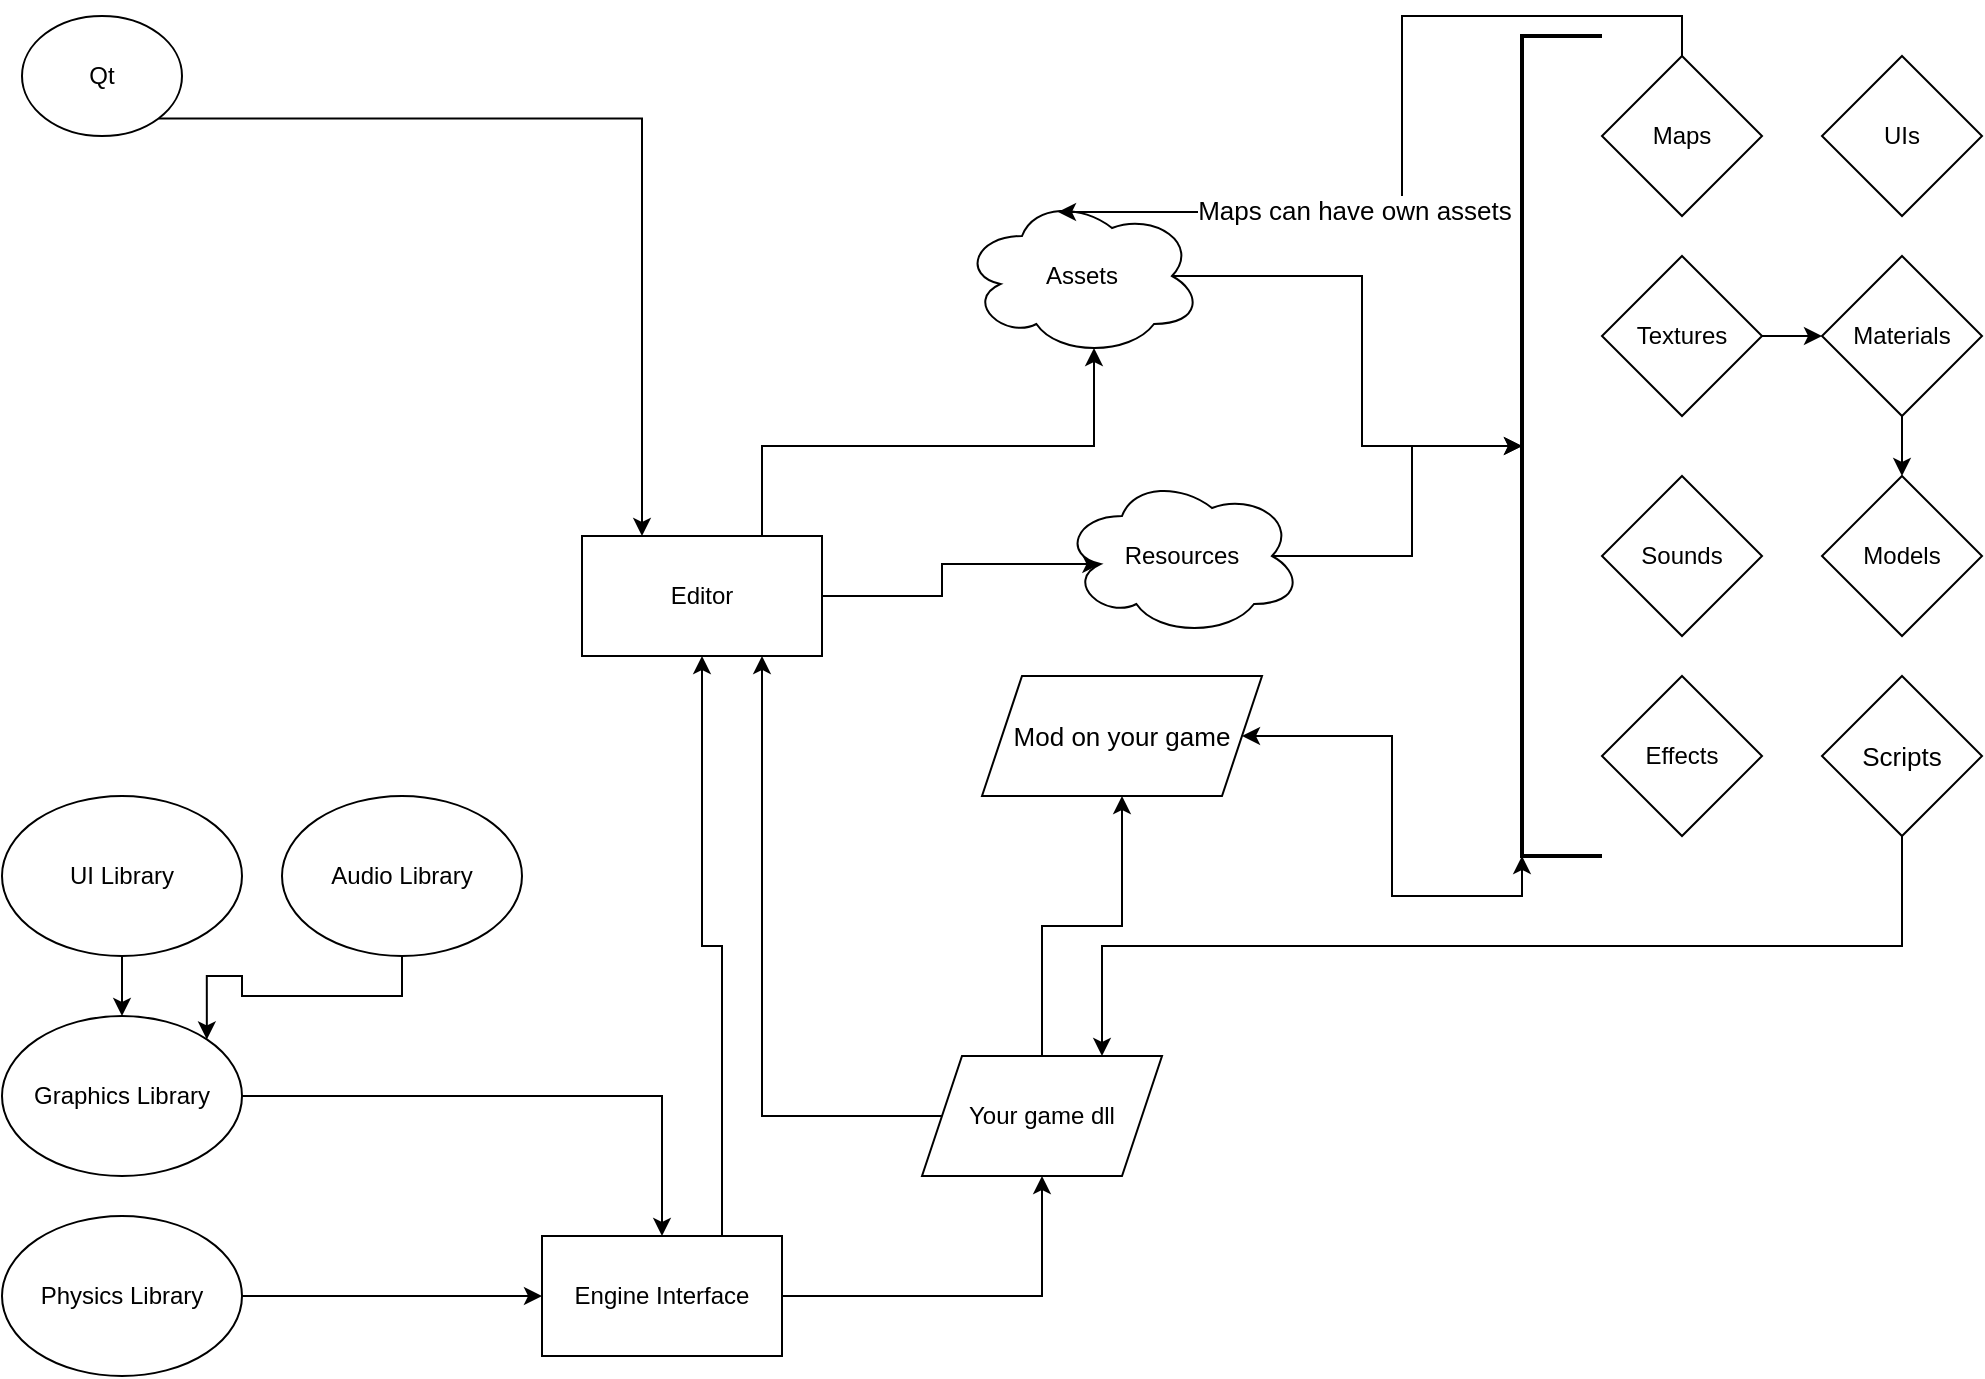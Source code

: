 <mxfile version="13.6.2" type="device" pages="4"><diagram id="UekR-pwDLucvv14HbkZ0" name="File Structure"><mxGraphModel dx="1422" dy="822" grid="1" gridSize="10" guides="1" tooltips="1" connect="1" arrows="1" fold="1" page="1" pageScale="1" pageWidth="1169" pageHeight="827" math="0" shadow="0"><root><mxCell id="0"/><mxCell id="1" parent="0"/><mxCell id="HTsGTVNheiszXjgULh4u-10" style="edgeStyle=orthogonalEdgeStyle;rounded=0;orthogonalLoop=1;jettySize=auto;html=1;exitX=1;exitY=1;exitDx=0;exitDy=0;entryX=0.25;entryY=0;entryDx=0;entryDy=0;" parent="1" source="HTsGTVNheiszXjgULh4u-8" target="HTsGTVNheiszXjgULh4u-9" edge="1"><mxGeometry relative="1" as="geometry"/></mxCell><mxCell id="HTsGTVNheiszXjgULh4u-8" value="Qt" style="ellipse;whiteSpace=wrap;html=1;" parent="1" vertex="1"><mxGeometry x="90" y="60" width="80" height="60" as="geometry"/></mxCell><mxCell id="HTsGTVNheiszXjgULh4u-24" style="edgeStyle=orthogonalEdgeStyle;rounded=0;orthogonalLoop=1;jettySize=auto;html=1;exitX=1;exitY=0.5;exitDx=0;exitDy=0;entryX=0.16;entryY=0.55;entryDx=0;entryDy=0;entryPerimeter=0;" parent="1" source="HTsGTVNheiszXjgULh4u-9" target="HTsGTVNheiszXjgULh4u-23" edge="1"><mxGeometry relative="1" as="geometry"/></mxCell><mxCell id="HTsGTVNheiszXjgULh4u-25" style="edgeStyle=orthogonalEdgeStyle;rounded=0;orthogonalLoop=1;jettySize=auto;html=1;exitX=0.75;exitY=0;exitDx=0;exitDy=0;entryX=0.55;entryY=0.95;entryDx=0;entryDy=0;entryPerimeter=0;" parent="1" source="HTsGTVNheiszXjgULh4u-9" target="HTsGTVNheiszXjgULh4u-22" edge="1"><mxGeometry relative="1" as="geometry"/></mxCell><mxCell id="HTsGTVNheiszXjgULh4u-9" value="Editor" style="rounded=0;whiteSpace=wrap;html=1;" parent="1" vertex="1"><mxGeometry x="370" y="320" width="120" height="60" as="geometry"/></mxCell><mxCell id="HTsGTVNheiszXjgULh4u-15" style="edgeStyle=orthogonalEdgeStyle;rounded=0;orthogonalLoop=1;jettySize=auto;html=1;exitX=1;exitY=0.5;exitDx=0;exitDy=0;entryX=0.5;entryY=0;entryDx=0;entryDy=0;" parent="1" source="HTsGTVNheiszXjgULh4u-11" target="HTsGTVNheiszXjgULh4u-14" edge="1"><mxGeometry relative="1" as="geometry"/></mxCell><mxCell id="HTsGTVNheiszXjgULh4u-11" value="Graphics Library" style="ellipse;whiteSpace=wrap;html=1;" parent="1" vertex="1"><mxGeometry x="80" y="560" width="120" height="80" as="geometry"/></mxCell><mxCell id="hG_2D73MecklKVFurH5T-3" style="edgeStyle=orthogonalEdgeStyle;rounded=0;orthogonalLoop=1;jettySize=auto;html=1;exitX=0.5;exitY=1;exitDx=0;exitDy=0;entryX=1;entryY=0;entryDx=0;entryDy=0;" edge="1" parent="1" source="HTsGTVNheiszXjgULh4u-13" target="HTsGTVNheiszXjgULh4u-11"><mxGeometry relative="1" as="geometry"/></mxCell><mxCell id="HTsGTVNheiszXjgULh4u-13" value="Audio Library" style="ellipse;whiteSpace=wrap;html=1;" parent="1" vertex="1"><mxGeometry x="220" y="450" width="120" height="80" as="geometry"/></mxCell><mxCell id="HTsGTVNheiszXjgULh4u-19" style="edgeStyle=orthogonalEdgeStyle;rounded=0;orthogonalLoop=1;jettySize=auto;html=1;exitX=1;exitY=0.5;exitDx=0;exitDy=0;entryX=0.5;entryY=1;entryDx=0;entryDy=0;" parent="1" source="HTsGTVNheiszXjgULh4u-14" target="HTsGTVNheiszXjgULh4u-18" edge="1"><mxGeometry relative="1" as="geometry"/></mxCell><mxCell id="HTsGTVNheiszXjgULh4u-20" style="edgeStyle=orthogonalEdgeStyle;rounded=0;orthogonalLoop=1;jettySize=auto;html=1;exitX=0.75;exitY=0;exitDx=0;exitDy=0;entryX=0.5;entryY=1;entryDx=0;entryDy=0;" parent="1" source="HTsGTVNheiszXjgULh4u-14" target="HTsGTVNheiszXjgULh4u-9" edge="1"><mxGeometry relative="1" as="geometry"/></mxCell><mxCell id="HTsGTVNheiszXjgULh4u-14" value="Engine Interface" style="rounded=0;whiteSpace=wrap;html=1;" parent="1" vertex="1"><mxGeometry x="350" y="670" width="120" height="60" as="geometry"/></mxCell><mxCell id="HTsGTVNheiszXjgULh4u-21" style="edgeStyle=orthogonalEdgeStyle;rounded=0;orthogonalLoop=1;jettySize=auto;html=1;exitX=0;exitY=0.5;exitDx=0;exitDy=0;entryX=0.75;entryY=1;entryDx=0;entryDy=0;" parent="1" source="HTsGTVNheiszXjgULh4u-18" target="HTsGTVNheiszXjgULh4u-9" edge="1"><mxGeometry relative="1" as="geometry"/></mxCell><mxCell id="HTsGTVNheiszXjgULh4u-47" style="edgeStyle=orthogonalEdgeStyle;rounded=0;orthogonalLoop=1;jettySize=auto;html=1;exitX=0.5;exitY=0;exitDx=0;exitDy=0;entryX=0.5;entryY=1;entryDx=0;entryDy=0;fontSize=13;" parent="1" source="HTsGTVNheiszXjgULh4u-18" target="HTsGTVNheiszXjgULh4u-44" edge="1"><mxGeometry relative="1" as="geometry"/></mxCell><mxCell id="HTsGTVNheiszXjgULh4u-18" value="Your game dll" style="shape=parallelogram;perimeter=parallelogramPerimeter;whiteSpace=wrap;html=1;fixedSize=1;" parent="1" vertex="1"><mxGeometry x="540" y="580" width="120" height="60" as="geometry"/></mxCell><mxCell id="HTsGTVNheiszXjgULh4u-40" style="edgeStyle=orthogonalEdgeStyle;rounded=0;orthogonalLoop=1;jettySize=auto;html=1;exitX=0.875;exitY=0.5;exitDx=0;exitDy=0;exitPerimeter=0;" parent="1" source="HTsGTVNheiszXjgULh4u-22" target="HTsGTVNheiszXjgULh4u-38" edge="1"><mxGeometry relative="1" as="geometry"/></mxCell><mxCell id="HTsGTVNheiszXjgULh4u-22" value="Assets" style="ellipse;shape=cloud;whiteSpace=wrap;html=1;" parent="1" vertex="1"><mxGeometry x="560" y="150" width="120" height="80" as="geometry"/></mxCell><mxCell id="HTsGTVNheiszXjgULh4u-39" style="edgeStyle=orthogonalEdgeStyle;rounded=0;orthogonalLoop=1;jettySize=auto;html=1;exitX=0.875;exitY=0.5;exitDx=0;exitDy=0;exitPerimeter=0;" parent="1" source="HTsGTVNheiszXjgULh4u-23" target="HTsGTVNheiszXjgULh4u-38" edge="1"><mxGeometry relative="1" as="geometry"/></mxCell><mxCell id="HTsGTVNheiszXjgULh4u-23" value="Resources" style="ellipse;shape=cloud;whiteSpace=wrap;html=1;" parent="1" vertex="1"><mxGeometry x="610" y="290" width="120" height="80" as="geometry"/></mxCell><mxCell id="HTsGTVNheiszXjgULh4u-41" style="edgeStyle=orthogonalEdgeStyle;rounded=0;orthogonalLoop=1;jettySize=auto;html=1;exitX=0.5;exitY=0;exitDx=0;exitDy=0;entryX=0.4;entryY=0.1;entryDx=0;entryDy=0;entryPerimeter=0;" parent="1" source="HTsGTVNheiszXjgULh4u-26" target="HTsGTVNheiszXjgULh4u-22" edge="1"><mxGeometry relative="1" as="geometry"/></mxCell><mxCell id="HTsGTVNheiszXjgULh4u-42" value="Maps can have own assets" style="edgeLabel;html=1;align=center;verticalAlign=middle;resizable=0;points=[];fontSize=13;" parent="HTsGTVNheiszXjgULh4u-41" vertex="1" connectable="0"><mxGeometry x="0.313" y="-1" relative="1" as="geometry"><mxPoint as="offset"/></mxGeometry></mxCell><mxCell id="HTsGTVNheiszXjgULh4u-26" value="Maps" style="rhombus;whiteSpace=wrap;html=1;" parent="1" vertex="1"><mxGeometry x="880" y="80" width="80" height="80" as="geometry"/></mxCell><mxCell id="HTsGTVNheiszXjgULh4u-31" style="edgeStyle=orthogonalEdgeStyle;rounded=0;orthogonalLoop=1;jettySize=auto;html=1;exitX=1;exitY=0.5;exitDx=0;exitDy=0;entryX=0;entryY=0.5;entryDx=0;entryDy=0;" parent="1" source="HTsGTVNheiszXjgULh4u-27" target="HTsGTVNheiszXjgULh4u-30" edge="1"><mxGeometry relative="1" as="geometry"/></mxCell><mxCell id="HTsGTVNheiszXjgULh4u-27" value="Textures" style="rhombus;whiteSpace=wrap;html=1;" parent="1" vertex="1"><mxGeometry x="880" y="180" width="80" height="80" as="geometry"/></mxCell><mxCell id="HTsGTVNheiszXjgULh4u-28" value="Sounds" style="rhombus;whiteSpace=wrap;html=1;" parent="1" vertex="1"><mxGeometry x="880" y="290" width="80" height="80" as="geometry"/></mxCell><mxCell id="HTsGTVNheiszXjgULh4u-29" value="Effects" style="rhombus;whiteSpace=wrap;html=1;" parent="1" vertex="1"><mxGeometry x="880" y="390" width="80" height="80" as="geometry"/></mxCell><mxCell id="HTsGTVNheiszXjgULh4u-53" style="edgeStyle=orthogonalEdgeStyle;rounded=0;sketch=0;orthogonalLoop=1;jettySize=auto;html=1;exitX=0.5;exitY=1;exitDx=0;exitDy=0;startArrow=none;startFill=0;fontSize=13;" parent="1" source="HTsGTVNheiszXjgULh4u-30" target="HTsGTVNheiszXjgULh4u-33" edge="1"><mxGeometry relative="1" as="geometry"/></mxCell><mxCell id="HTsGTVNheiszXjgULh4u-30" value="Materials" style="rhombus;whiteSpace=wrap;html=1;" parent="1" vertex="1"><mxGeometry x="990" y="180" width="80" height="80" as="geometry"/></mxCell><mxCell id="HTsGTVNheiszXjgULh4u-32" value="UIs" style="rhombus;whiteSpace=wrap;html=1;" parent="1" vertex="1"><mxGeometry x="990" y="80" width="80" height="80" as="geometry"/></mxCell><mxCell id="HTsGTVNheiszXjgULh4u-33" value="Models" style="rhombus;whiteSpace=wrap;html=1;" parent="1" vertex="1"><mxGeometry x="990" y="290" width="80" height="80" as="geometry"/></mxCell><mxCell id="HTsGTVNheiszXjgULh4u-38" value="" style="strokeWidth=2;html=1;shape=mxgraph.flowchart.annotation_1;align=left;pointerEvents=1;" parent="1" vertex="1"><mxGeometry x="840" y="70" width="40" height="410" as="geometry"/></mxCell><mxCell id="HTsGTVNheiszXjgULh4u-50" style="edgeStyle=orthogonalEdgeStyle;rounded=0;orthogonalLoop=1;jettySize=auto;html=1;exitX=1;exitY=0.5;exitDx=0;exitDy=0;entryX=0;entryY=1;entryDx=0;entryDy=0;entryPerimeter=0;fontSize=13;sketch=0;startArrow=classic;startFill=1;" parent="1" source="HTsGTVNheiszXjgULh4u-44" target="HTsGTVNheiszXjgULh4u-38" edge="1"><mxGeometry relative="1" as="geometry"/></mxCell><mxCell id="HTsGTVNheiszXjgULh4u-44" value="Mod on your game" style="shape=parallelogram;perimeter=parallelogramPerimeter;whiteSpace=wrap;html=1;fixedSize=1;fontSize=13;" parent="1" vertex="1"><mxGeometry x="570" y="390" width="140" height="60" as="geometry"/></mxCell><mxCell id="HTsGTVNheiszXjgULh4u-52" style="edgeStyle=orthogonalEdgeStyle;rounded=0;sketch=0;orthogonalLoop=1;jettySize=auto;html=1;exitX=0.5;exitY=1;exitDx=0;exitDy=0;entryX=0.75;entryY=0;entryDx=0;entryDy=0;startArrow=none;startFill=0;fontSize=13;" parent="1" source="HTsGTVNheiszXjgULh4u-51" target="HTsGTVNheiszXjgULh4u-18" edge="1"><mxGeometry relative="1" as="geometry"/></mxCell><mxCell id="HTsGTVNheiszXjgULh4u-51" value="Scripts" style="rhombus;whiteSpace=wrap;html=1;fontSize=13;" parent="1" vertex="1"><mxGeometry x="990" y="390" width="80" height="80" as="geometry"/></mxCell><mxCell id="_oU60eslnawhSk2EE-Za-4" style="edgeStyle=orthogonalEdgeStyle;rounded=0;orthogonalLoop=1;jettySize=auto;html=1;exitX=1;exitY=0.5;exitDx=0;exitDy=0;entryX=0;entryY=0.5;entryDx=0;entryDy=0;" parent="1" source="_oU60eslnawhSk2EE-Za-3" target="HTsGTVNheiszXjgULh4u-14" edge="1"><mxGeometry relative="1" as="geometry"/></mxCell><mxCell id="_oU60eslnawhSk2EE-Za-3" value="Physics Library" style="ellipse;whiteSpace=wrap;html=1;" parent="1" vertex="1"><mxGeometry x="80" y="660" width="120" height="80" as="geometry"/></mxCell><mxCell id="hG_2D73MecklKVFurH5T-2" style="edgeStyle=orthogonalEdgeStyle;rounded=0;orthogonalLoop=1;jettySize=auto;html=1;exitX=0.5;exitY=1;exitDx=0;exitDy=0;" edge="1" parent="1" source="hG_2D73MecklKVFurH5T-1" target="HTsGTVNheiszXjgULh4u-11"><mxGeometry relative="1" as="geometry"/></mxCell><mxCell id="hG_2D73MecklKVFurH5T-1" value="UI&amp;nbsp;Library" style="ellipse;whiteSpace=wrap;html=1;" vertex="1" parent="1"><mxGeometry x="80" y="450" width="120" height="80" as="geometry"/></mxCell></root></mxGraphModel></diagram><diagram id="hkoMJbCE0Mmuzk6ukF56" name="Entity System"><mxGraphModel dx="1422" dy="822" grid="1" gridSize="10" guides="1" tooltips="1" connect="1" arrows="1" fold="1" page="1" pageScale="1" pageWidth="1169" pageHeight="827" math="0" shadow="0"><root><mxCell id="W9ZI7O7y_9NU0ZjX5Z7L-0"/><mxCell id="W9ZI7O7y_9NU0ZjX5Z7L-1" parent="W9ZI7O7y_9NU0ZjX5Z7L-0"/><mxCell id="W9ZI7O7y_9NU0ZjX5Z7L-41" style="edgeStyle=orthogonalEdgeStyle;rounded=0;sketch=0;orthogonalLoop=1;jettySize=auto;html=1;entryX=0.5;entryY=0;entryDx=0;entryDy=0;startArrow=none;startFill=0;fontSize=13;" parent="W9ZI7O7y_9NU0ZjX5Z7L-1" source="W9ZI7O7y_9NU0ZjX5Z7L-5" target="W9ZI7O7y_9NU0ZjX5Z7L-27" edge="1"><mxGeometry relative="1" as="geometry"/></mxCell><mxCell id="W9ZI7O7y_9NU0ZjX5Z7L-42" style="edgeStyle=orthogonalEdgeStyle;rounded=0;sketch=0;orthogonalLoop=1;jettySize=auto;html=1;entryX=0;entryY=0.5;entryDx=0;entryDy=0;startArrow=none;startFill=0;fontSize=13;" parent="W9ZI7O7y_9NU0ZjX5Z7L-1" source="W9ZI7O7y_9NU0ZjX5Z7L-5" target="W9ZI7O7y_9NU0ZjX5Z7L-15" edge="1"><mxGeometry relative="1" as="geometry"/></mxCell><mxCell id="W9ZI7O7y_9NU0ZjX5Z7L-5" value="Base Entity" style="swimlane;fontStyle=1;align=center;verticalAlign=top;childLayout=stackLayout;horizontal=1;startSize=26;horizontalStack=0;resizeParent=1;resizeParentMax=0;resizeLast=0;collapsible=1;marginBottom=0;fontSize=13;" parent="W9ZI7O7y_9NU0ZjX5Z7L-1" vertex="1"><mxGeometry x="40" y="50" width="160" height="148" as="geometry"><mxRectangle x="40" y="50" width="100" height="26" as="alternateBounds"/></mxGeometry></mxCell><mxCell id="W9ZI7O7y_9NU0ZjX5Z7L-6" value="string name" style="text;strokeColor=none;fillColor=none;align=left;verticalAlign=top;spacingLeft=4;spacingRight=4;overflow=hidden;rotatable=0;points=[[0,0.5],[1,0.5]];portConstraint=eastwest;" parent="W9ZI7O7y_9NU0ZjX5Z7L-5" vertex="1"><mxGeometry y="26" width="160" height="26" as="geometry"/></mxCell><mxCell id="W9ZI7O7y_9NU0ZjX5Z7L-7" value="" style="line;strokeWidth=1;fillColor=none;align=left;verticalAlign=middle;spacingTop=-1;spacingLeft=3;spacingRight=3;rotatable=0;labelPosition=right;points=[];portConstraint=eastwest;" parent="W9ZI7O7y_9NU0ZjX5Z7L-5" vertex="1"><mxGeometry y="52" width="160" height="8" as="geometry"/></mxCell><mxCell id="W9ZI7O7y_9NU0ZjX5Z7L-8" value="event OnCreate&#10;event OnDestroy" style="text;strokeColor=none;fillColor=none;align=left;verticalAlign=top;spacingLeft=4;spacingRight=4;overflow=hidden;rotatable=0;points=[[0,0.5],[1,0.5]];portConstraint=eastwest;" parent="W9ZI7O7y_9NU0ZjX5Z7L-5" vertex="1"><mxGeometry y="60" width="160" height="40" as="geometry"/></mxCell><mxCell id="W9ZI7O7y_9NU0ZjX5Z7L-10" value="" style="line;strokeWidth=1;fillColor=none;align=left;verticalAlign=middle;spacingTop=-1;spacingLeft=3;spacingRight=3;rotatable=0;labelPosition=right;points=[];portConstraint=eastwest;" parent="W9ZI7O7y_9NU0ZjX5Z7L-5" vertex="1"><mxGeometry y="100" width="160" height="8" as="geometry"/></mxCell><mxCell id="W9ZI7O7y_9NU0ZjX5Z7L-11" value="action Create&#10;action Destroy" style="text;strokeColor=none;fillColor=none;align=left;verticalAlign=top;spacingLeft=4;spacingRight=4;overflow=hidden;rotatable=0;points=[[0,0.5],[1,0.5]];portConstraint=eastwest;" parent="W9ZI7O7y_9NU0ZjX5Z7L-5" vertex="1"><mxGeometry y="108" width="160" height="40" as="geometry"/></mxCell><mxCell id="W9ZI7O7y_9NU0ZjX5Z7L-12" value="Base Model Entity" style="swimlane;fontStyle=1;align=center;verticalAlign=top;childLayout=stackLayout;horizontal=1;startSize=26;horizontalStack=0;resizeParent=1;resizeParentMax=0;resizeLast=0;collapsible=1;marginBottom=0;fontSize=13;" parent="W9ZI7O7y_9NU0ZjX5Z7L-1" vertex="1"><mxGeometry x="250" y="50" width="160" height="148" as="geometry"><mxRectangle x="40" y="50" width="100" height="26" as="alternateBounds"/></mxGeometry></mxCell><mxCell id="W9ZI7O7y_9NU0ZjX5Z7L-13" value="string mdlPath" style="text;strokeColor=none;fillColor=none;align=left;verticalAlign=top;spacingLeft=4;spacingRight=4;overflow=hidden;rotatable=0;points=[[0,0.5],[1,0.5]];portConstraint=eastwest;" parent="W9ZI7O7y_9NU0ZjX5Z7L-12" vertex="1"><mxGeometry y="26" width="160" height="26" as="geometry"/></mxCell><mxCell id="W9ZI7O7y_9NU0ZjX5Z7L-14" value="" style="line;strokeWidth=1;fillColor=none;align=left;verticalAlign=middle;spacingTop=-1;spacingLeft=3;spacingRight=3;rotatable=0;labelPosition=right;points=[];portConstraint=eastwest;" parent="W9ZI7O7y_9NU0ZjX5Z7L-12" vertex="1"><mxGeometry y="52" width="160" height="8" as="geometry"/></mxCell><mxCell id="W9ZI7O7y_9NU0ZjX5Z7L-15" value="event OnCreate&#10;event OnDestroy" style="text;strokeColor=none;fillColor=none;align=left;verticalAlign=top;spacingLeft=4;spacingRight=4;overflow=hidden;rotatable=0;points=[[0,0.5],[1,0.5]];portConstraint=eastwest;" parent="W9ZI7O7y_9NU0ZjX5Z7L-12" vertex="1"><mxGeometry y="60" width="160" height="40" as="geometry"/></mxCell><mxCell id="W9ZI7O7y_9NU0ZjX5Z7L-16" value="" style="line;strokeWidth=1;fillColor=none;align=left;verticalAlign=middle;spacingTop=-1;spacingLeft=3;spacingRight=3;rotatable=0;labelPosition=right;points=[];portConstraint=eastwest;" parent="W9ZI7O7y_9NU0ZjX5Z7L-12" vertex="1"><mxGeometry y="100" width="160" height="8" as="geometry"/></mxCell><mxCell id="W9ZI7O7y_9NU0ZjX5Z7L-17" value="action Create&#10;action Destroy" style="text;strokeColor=none;fillColor=none;align=left;verticalAlign=top;spacingLeft=4;spacingRight=4;overflow=hidden;rotatable=0;points=[[0,0.5],[1,0.5]];portConstraint=eastwest;" parent="W9ZI7O7y_9NU0ZjX5Z7L-12" vertex="1"><mxGeometry y="108" width="160" height="40" as="geometry"/></mxCell><mxCell id="W9ZI7O7y_9NU0ZjX5Z7L-19" value="Base Logic Entity" style="swimlane;fontStyle=1;align=center;verticalAlign=top;childLayout=stackLayout;horizontal=1;startSize=26;horizontalStack=0;resizeParent=1;resizeParentMax=0;resizeLast=0;collapsible=1;marginBottom=0;fontSize=13;" parent="W9ZI7O7y_9NU0ZjX5Z7L-1" vertex="1"><mxGeometry x="250" y="230" width="160" height="148" as="geometry"><mxRectangle x="250" y="230" width="100" height="26" as="alternateBounds"/></mxGeometry></mxCell><mxCell id="W9ZI7O7y_9NU0ZjX5Z7L-20" value="string name" style="text;strokeColor=none;fillColor=none;align=left;verticalAlign=top;spacingLeft=4;spacingRight=4;overflow=hidden;rotatable=0;points=[[0,0.5],[1,0.5]];portConstraint=eastwest;" parent="W9ZI7O7y_9NU0ZjX5Z7L-19" vertex="1"><mxGeometry y="26" width="160" height="26" as="geometry"/></mxCell><mxCell id="W9ZI7O7y_9NU0ZjX5Z7L-21" value="" style="line;strokeWidth=1;fillColor=none;align=left;verticalAlign=middle;spacingTop=-1;spacingLeft=3;spacingRight=3;rotatable=0;labelPosition=right;points=[];portConstraint=eastwest;" parent="W9ZI7O7y_9NU0ZjX5Z7L-19" vertex="1"><mxGeometry y="52" width="160" height="8" as="geometry"/></mxCell><mxCell id="W9ZI7O7y_9NU0ZjX5Z7L-22" value="event OnCreate&#10;event OnDestroy" style="text;strokeColor=none;fillColor=none;align=left;verticalAlign=top;spacingLeft=4;spacingRight=4;overflow=hidden;rotatable=0;points=[[0,0.5],[1,0.5]];portConstraint=eastwest;" parent="W9ZI7O7y_9NU0ZjX5Z7L-19" vertex="1"><mxGeometry y="60" width="160" height="40" as="geometry"/></mxCell><mxCell id="W9ZI7O7y_9NU0ZjX5Z7L-23" value="" style="line;strokeWidth=1;fillColor=none;align=left;verticalAlign=middle;spacingTop=-1;spacingLeft=3;spacingRight=3;rotatable=0;labelPosition=right;points=[];portConstraint=eastwest;" parent="W9ZI7O7y_9NU0ZjX5Z7L-19" vertex="1"><mxGeometry y="100" width="160" height="8" as="geometry"/></mxCell><mxCell id="W9ZI7O7y_9NU0ZjX5Z7L-24" value="action Create&#10;action Destroy" style="text;strokeColor=none;fillColor=none;align=left;verticalAlign=top;spacingLeft=4;spacingRight=4;overflow=hidden;rotatable=0;points=[[0,0.5],[1,0.5]];portConstraint=eastwest;" parent="W9ZI7O7y_9NU0ZjX5Z7L-19" vertex="1"><mxGeometry y="108" width="160" height="40" as="geometry"/></mxCell><mxCell id="W9ZI7O7y_9NU0ZjX5Z7L-40" style="edgeStyle=orthogonalEdgeStyle;rounded=0;sketch=0;orthogonalLoop=1;jettySize=auto;html=1;exitX=1;exitY=0.5;exitDx=0;exitDy=0;entryX=0;entryY=0.5;entryDx=0;entryDy=0;startArrow=none;startFill=0;fontSize=13;" parent="W9ZI7O7y_9NU0ZjX5Z7L-1" source="W9ZI7O7y_9NU0ZjX5Z7L-15" target="W9ZI7O7y_9NU0ZjX5Z7L-33" edge="1"><mxGeometry relative="1" as="geometry"/></mxCell><mxCell id="W9ZI7O7y_9NU0ZjX5Z7L-33" value="Model Entity" style="swimlane;fontStyle=1;align=center;verticalAlign=top;childLayout=stackLayout;horizontal=1;startSize=26;horizontalStack=0;resizeParent=1;resizeParentMax=0;resizeLast=0;collapsible=1;marginBottom=0;fontSize=13;" parent="W9ZI7O7y_9NU0ZjX5Z7L-1" vertex="1"><mxGeometry x="460" y="50" width="160" height="176" as="geometry"><mxRectangle x="40" y="50" width="100" height="26" as="alternateBounds"/></mxGeometry></mxCell><mxCell id="W9ZI7O7y_9NU0ZjX5Z7L-34" value="bool Disable Shadows&#10;uint Physics Type&#10;int Fade Distance" style="text;strokeColor=none;fillColor=none;align=left;verticalAlign=top;spacingLeft=4;spacingRight=4;overflow=hidden;rotatable=0;points=[[0,0.5],[1,0.5]];portConstraint=eastwest;" parent="W9ZI7O7y_9NU0ZjX5Z7L-33" vertex="1"><mxGeometry y="26" width="160" height="54" as="geometry"/></mxCell><mxCell id="W9ZI7O7y_9NU0ZjX5Z7L-35" value="" style="line;strokeWidth=1;fillColor=none;align=left;verticalAlign=middle;spacingTop=-1;spacingLeft=3;spacingRight=3;rotatable=0;labelPosition=right;points=[];portConstraint=eastwest;" parent="W9ZI7O7y_9NU0ZjX5Z7L-33" vertex="1"><mxGeometry y="80" width="160" height="8" as="geometry"/></mxCell><mxCell id="W9ZI7O7y_9NU0ZjX5Z7L-36" value="event OnCreate&#10;event OnDestroy" style="text;strokeColor=none;fillColor=none;align=left;verticalAlign=top;spacingLeft=4;spacingRight=4;overflow=hidden;rotatable=0;points=[[0,0.5],[1,0.5]];portConstraint=eastwest;" parent="W9ZI7O7y_9NU0ZjX5Z7L-33" vertex="1"><mxGeometry y="88" width="160" height="40" as="geometry"/></mxCell><mxCell id="W9ZI7O7y_9NU0ZjX5Z7L-37" value="" style="line;strokeWidth=1;fillColor=none;align=left;verticalAlign=middle;spacingTop=-1;spacingLeft=3;spacingRight=3;rotatable=0;labelPosition=right;points=[];portConstraint=eastwest;" parent="W9ZI7O7y_9NU0ZjX5Z7L-33" vertex="1"><mxGeometry y="128" width="160" height="8" as="geometry"/></mxCell><mxCell id="W9ZI7O7y_9NU0ZjX5Z7L-38" value="action Create&#10;action Destroy" style="text;strokeColor=none;fillColor=none;align=left;verticalAlign=top;spacingLeft=4;spacingRight=4;overflow=hidden;rotatable=0;points=[[0,0.5],[1,0.5]];portConstraint=eastwest;" parent="W9ZI7O7y_9NU0ZjX5Z7L-33" vertex="1"><mxGeometry y="136" width="160" height="40" as="geometry"/></mxCell><mxCell id="W9ZI7O7y_9NU0ZjX5Z7L-27" value="Base Figure Entity" style="swimlane;fontStyle=1;align=center;verticalAlign=top;childLayout=stackLayout;horizontal=1;startSize=26;horizontalStack=0;resizeParent=1;resizeParentMax=0;resizeLast=0;collapsible=1;marginBottom=0;fontSize=13;" parent="W9ZI7O7y_9NU0ZjX5Z7L-1" vertex="1"><mxGeometry x="40" y="230" width="160" height="148" as="geometry"><mxRectangle x="40" y="50" width="100" height="26" as="alternateBounds"/></mxGeometry></mxCell><mxCell id="W9ZI7O7y_9NU0ZjX5Z7L-28" value="Figure* figure" style="text;strokeColor=none;fillColor=none;align=left;verticalAlign=top;spacingLeft=4;spacingRight=4;overflow=hidden;rotatable=0;points=[[0,0.5],[1,0.5]];portConstraint=eastwest;" parent="W9ZI7O7y_9NU0ZjX5Z7L-27" vertex="1"><mxGeometry y="26" width="160" height="26" as="geometry"/></mxCell><mxCell id="W9ZI7O7y_9NU0ZjX5Z7L-29" value="" style="line;strokeWidth=1;fillColor=none;align=left;verticalAlign=middle;spacingTop=-1;spacingLeft=3;spacingRight=3;rotatable=0;labelPosition=right;points=[];portConstraint=eastwest;" parent="W9ZI7O7y_9NU0ZjX5Z7L-27" vertex="1"><mxGeometry y="52" width="160" height="8" as="geometry"/></mxCell><mxCell id="W9ZI7O7y_9NU0ZjX5Z7L-30" value="event OnCreate&#10;event OnDestroy" style="text;strokeColor=none;fillColor=none;align=left;verticalAlign=top;spacingLeft=4;spacingRight=4;overflow=hidden;rotatable=0;points=[[0,0.5],[1,0.5]];portConstraint=eastwest;" parent="W9ZI7O7y_9NU0ZjX5Z7L-27" vertex="1"><mxGeometry y="60" width="160" height="40" as="geometry"/></mxCell><mxCell id="W9ZI7O7y_9NU0ZjX5Z7L-31" value="" style="line;strokeWidth=1;fillColor=none;align=left;verticalAlign=middle;spacingTop=-1;spacingLeft=3;spacingRight=3;rotatable=0;labelPosition=right;points=[];portConstraint=eastwest;" parent="W9ZI7O7y_9NU0ZjX5Z7L-27" vertex="1"><mxGeometry y="100" width="160" height="8" as="geometry"/></mxCell><mxCell id="W9ZI7O7y_9NU0ZjX5Z7L-32" value="action Create&#10;action Destroy" style="text;strokeColor=none;fillColor=none;align=left;verticalAlign=top;spacingLeft=4;spacingRight=4;overflow=hidden;rotatable=0;points=[[0,0.5],[1,0.5]];portConstraint=eastwest;" parent="W9ZI7O7y_9NU0ZjX5Z7L-27" vertex="1"><mxGeometry y="108" width="160" height="40" as="geometry"/></mxCell><mxCell id="W9ZI7O7y_9NU0ZjX5Z7L-44" style="edgeStyle=orthogonalEdgeStyle;rounded=0;sketch=0;orthogonalLoop=1;jettySize=auto;html=1;exitX=1;exitY=0.5;exitDx=0;exitDy=0;entryX=0;entryY=0.5;entryDx=0;entryDy=0;startArrow=none;startFill=0;fontSize=13;" parent="W9ZI7O7y_9NU0ZjX5Z7L-1" source="W9ZI7O7y_9NU0ZjX5Z7L-11" target="W9ZI7O7y_9NU0ZjX5Z7L-22" edge="1"><mxGeometry relative="1" as="geometry"/></mxCell></root></mxGraphModel></diagram><diagram id="dfd2-DgTM78RqyxZrb_W" name="Compiled Map Structure"><mxGraphModel dx="1422" dy="822" grid="1" gridSize="10" guides="1" tooltips="1" connect="1" arrows="1" fold="1" page="1" pageScale="1" pageWidth="1169" pageHeight="827" math="0" shadow="0"><root><mxCell id="PJ7K4T07zODhjuGz_3h_-0"/><mxCell id="PJ7K4T07zODhjuGz_3h_-1" parent="PJ7K4T07zODhjuGz_3h_-0"/><mxCell id="PJ7K4T07zODhjuGz_3h_-4" style="edgeStyle=orthogonalEdgeStyle;rounded=0;orthogonalLoop=1;jettySize=auto;html=1;exitX=0.5;exitY=1;exitDx=0;exitDy=0;" parent="PJ7K4T07zODhjuGz_3h_-1" source="PJ7K4T07zODhjuGz_3h_-2" target="PJ7K4T07zODhjuGz_3h_-3" edge="1"><mxGeometry relative="1" as="geometry"/></mxCell><mxCell id="PJ7K4T07zODhjuGz_3h_-2" value="&lt;font style=&quot;font-size: 15px&quot;&gt;Included assets&lt;/font&gt;" style="ellipse;whiteSpace=wrap;html=1;" parent="PJ7K4T07zODhjuGz_3h_-1" vertex="1"><mxGeometry x="60" y="50" width="120" height="80" as="geometry"/></mxCell><mxCell id="PJ7K4T07zODhjuGz_3h_-6" style="edgeStyle=orthogonalEdgeStyle;rounded=0;orthogonalLoop=1;jettySize=auto;html=1;exitX=0.5;exitY=1;exitDx=0;exitDy=0;" parent="PJ7K4T07zODhjuGz_3h_-1" source="PJ7K4T07zODhjuGz_3h_-3" target="PJ7K4T07zODhjuGz_3h_-5" edge="1"><mxGeometry relative="1" as="geometry"/></mxCell><mxCell id="PJ7K4T07zODhjuGz_3h_-3" value="&lt;font style=&quot;font-size: 13px&quot;&gt;Names of using resources from the game&lt;/font&gt;" style="ellipse;whiteSpace=wrap;html=1;" parent="PJ7K4T07zODhjuGz_3h_-1" vertex="1"><mxGeometry x="60" y="160" width="120" height="80" as="geometry"/></mxCell><mxCell id="PJ7K4T07zODhjuGz_3h_-5" value="&lt;font style=&quot;font-size: 18px&quot;&gt;Entities&lt;/font&gt;" style="whiteSpace=wrap;html=1;aspect=fixed;" parent="PJ7K4T07zODhjuGz_3h_-1" vertex="1"><mxGeometry x="80" y="270" width="80" height="80" as="geometry"/></mxCell></root></mxGraphModel></diagram><diagram id="HzH0vH0L5o1bfD7M-csX" name="Game Process"><mxGraphModel dx="1422" dy="822" grid="1" gridSize="10" guides="1" tooltips="1" connect="1" arrows="1" fold="1" page="1" pageScale="1" pageWidth="1169" pageHeight="827" math="0" shadow="0"><root><mxCell id="4ARdHFlNqkGIX8CRyKLs-0"/><mxCell id="4ARdHFlNqkGIX8CRyKLs-1" parent="4ARdHFlNqkGIX8CRyKLs-0"/><mxCell id="4ARdHFlNqkGIX8CRyKLs-2" value="&lt;font style=&quot;font-size: 17px&quot;&gt;Render load screen&lt;/font&gt;" style="rounded=1;whiteSpace=wrap;html=1;" parent="4ARdHFlNqkGIX8CRyKLs-1" vertex="1"><mxGeometry x="30" y="40" width="120" height="60" as="geometry"/></mxCell><mxCell id="4ARdHFlNqkGIX8CRyKLs-3" value="&lt;font style=&quot;font-size: 22px&quot;&gt;Load map&lt;/font&gt;" style="rounded=1;whiteSpace=wrap;html=1;" parent="4ARdHFlNqkGIX8CRyKLs-1" vertex="1"><mxGeometry x="30" y="150" width="120" height="60" as="geometry"/></mxCell></root></mxGraphModel></diagram></mxfile>
